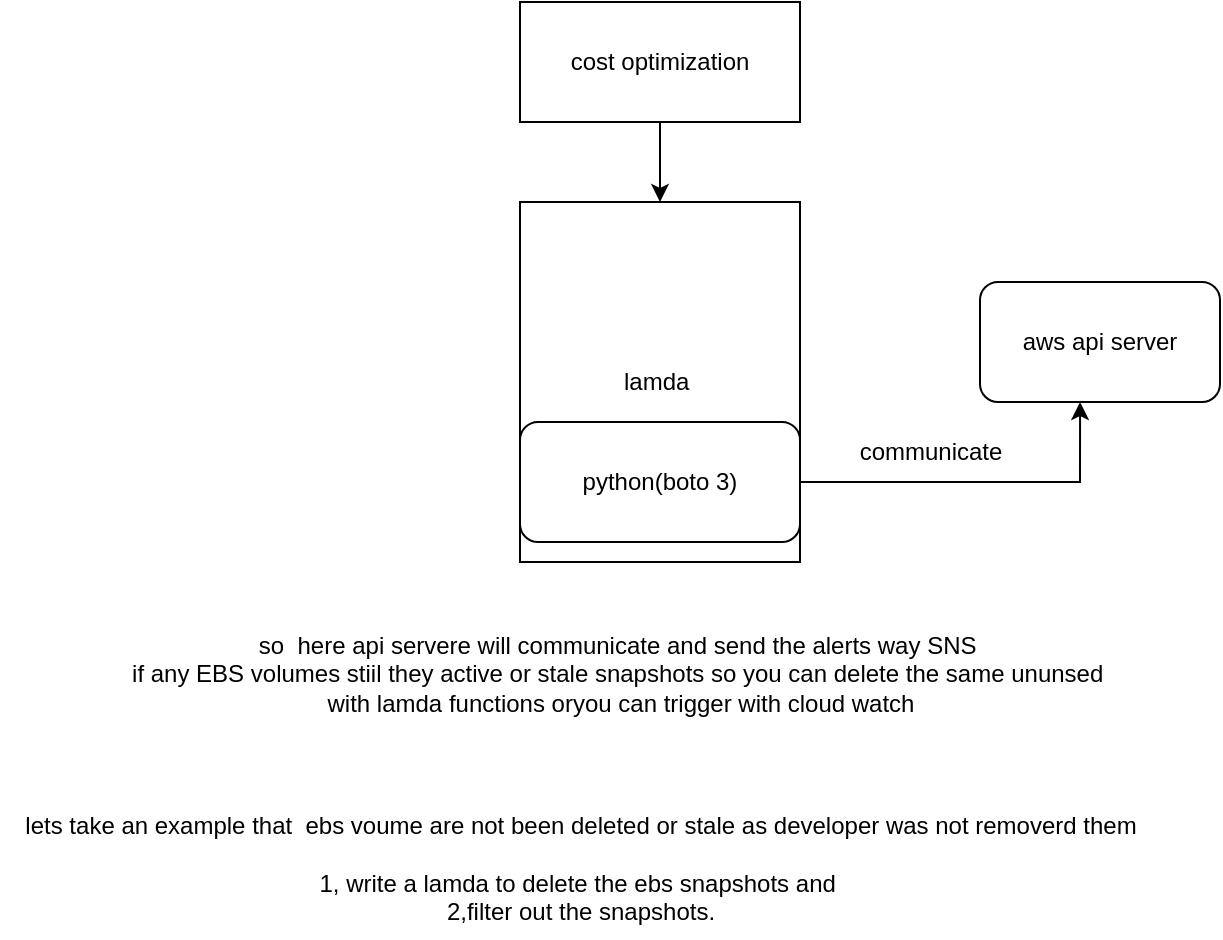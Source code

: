 <mxfile version="26.0.11">
  <diagram name="Page-1" id="740379U7ShsBbeKYCbFX">
    <mxGraphModel dx="1371" dy="522" grid="1" gridSize="10" guides="1" tooltips="1" connect="1" arrows="1" fold="1" page="1" pageScale="1" pageWidth="850" pageHeight="1100" math="0" shadow="0">
      <root>
        <mxCell id="0" />
        <mxCell id="1" parent="0" />
        <mxCell id="tfSLzY2xjKMm0Gt4QUIr-1" value="lamda&amp;nbsp;" style="rounded=0;whiteSpace=wrap;html=1;" vertex="1" parent="1">
          <mxGeometry x="180" y="120" width="140" height="180" as="geometry" />
        </mxCell>
        <mxCell id="tfSLzY2xjKMm0Gt4QUIr-4" style="edgeStyle=orthogonalEdgeStyle;rounded=0;orthogonalLoop=1;jettySize=auto;html=1;entryX=0.417;entryY=1;entryDx=0;entryDy=0;entryPerimeter=0;" edge="1" parent="1" source="tfSLzY2xjKMm0Gt4QUIr-2" target="tfSLzY2xjKMm0Gt4QUIr-3">
          <mxGeometry relative="1" as="geometry">
            <mxPoint x="460" y="250" as="targetPoint" />
          </mxGeometry>
        </mxCell>
        <mxCell id="tfSLzY2xjKMm0Gt4QUIr-2" value="python(boto 3)" style="rounded=1;whiteSpace=wrap;html=1;" vertex="1" parent="1">
          <mxGeometry x="180" y="230" width="140" height="60" as="geometry" />
        </mxCell>
        <mxCell id="tfSLzY2xjKMm0Gt4QUIr-3" value="aws api server" style="rounded=1;whiteSpace=wrap;html=1;" vertex="1" parent="1">
          <mxGeometry x="410" y="160" width="120" height="60" as="geometry" />
        </mxCell>
        <mxCell id="tfSLzY2xjKMm0Gt4QUIr-6" value="" style="edgeStyle=orthogonalEdgeStyle;rounded=0;orthogonalLoop=1;jettySize=auto;html=1;" edge="1" parent="1" source="tfSLzY2xjKMm0Gt4QUIr-5" target="tfSLzY2xjKMm0Gt4QUIr-1">
          <mxGeometry relative="1" as="geometry" />
        </mxCell>
        <mxCell id="tfSLzY2xjKMm0Gt4QUIr-5" value="cost optimization" style="rounded=0;whiteSpace=wrap;html=1;" vertex="1" parent="1">
          <mxGeometry x="180" y="20" width="140" height="60" as="geometry" />
        </mxCell>
        <mxCell id="tfSLzY2xjKMm0Gt4QUIr-9" value="communicate" style="text;html=1;align=center;verticalAlign=middle;resizable=0;points=[];autosize=1;strokeColor=none;fillColor=none;" vertex="1" parent="1">
          <mxGeometry x="340" y="230" width="90" height="30" as="geometry" />
        </mxCell>
        <mxCell id="tfSLzY2xjKMm0Gt4QUIr-10" value="so&amp;nbsp; here api servere will communicate and send the alerts way SNS&amp;nbsp;&lt;div&gt;if any EBS volumes stiil they active or stale snapshots so you can delete the same ununsed&amp;nbsp;&lt;/div&gt;&lt;div&gt;with lamda functions oryou can trigger with cloud watch&lt;/div&gt;&lt;div&gt;&lt;br&gt;&lt;/div&gt;" style="text;html=1;align=center;verticalAlign=middle;resizable=0;points=[];autosize=1;strokeColor=none;fillColor=none;" vertex="1" parent="1">
          <mxGeometry x="-25" y="328" width="510" height="70" as="geometry" />
        </mxCell>
        <mxCell id="tfSLzY2xjKMm0Gt4QUIr-13" value="lets take an example that&amp;nbsp; ebs voume are not been deleted or stale as developer was not removerd them&lt;div&gt;&lt;br&gt;&lt;/div&gt;&lt;div&gt;1, write a lamda to delete the ebs snapshots and&amp;nbsp;&lt;/div&gt;&lt;div&gt;2,filter out the snapshots.&lt;/div&gt;" style="text;html=1;align=center;verticalAlign=middle;resizable=0;points=[];autosize=1;strokeColor=none;fillColor=none;" vertex="1" parent="1">
          <mxGeometry x="-80" y="418" width="580" height="70" as="geometry" />
        </mxCell>
      </root>
    </mxGraphModel>
  </diagram>
</mxfile>
